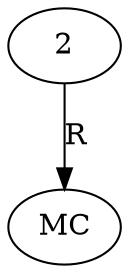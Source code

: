 digraph "AUG" {

  1 [ label="MC" s="keySet()" t="Annotation" l="664" ];
  2 [ t="Annotation" n="componentPropertyAnnotation" ];
  2 -> 1 [ label="R" ];
}
